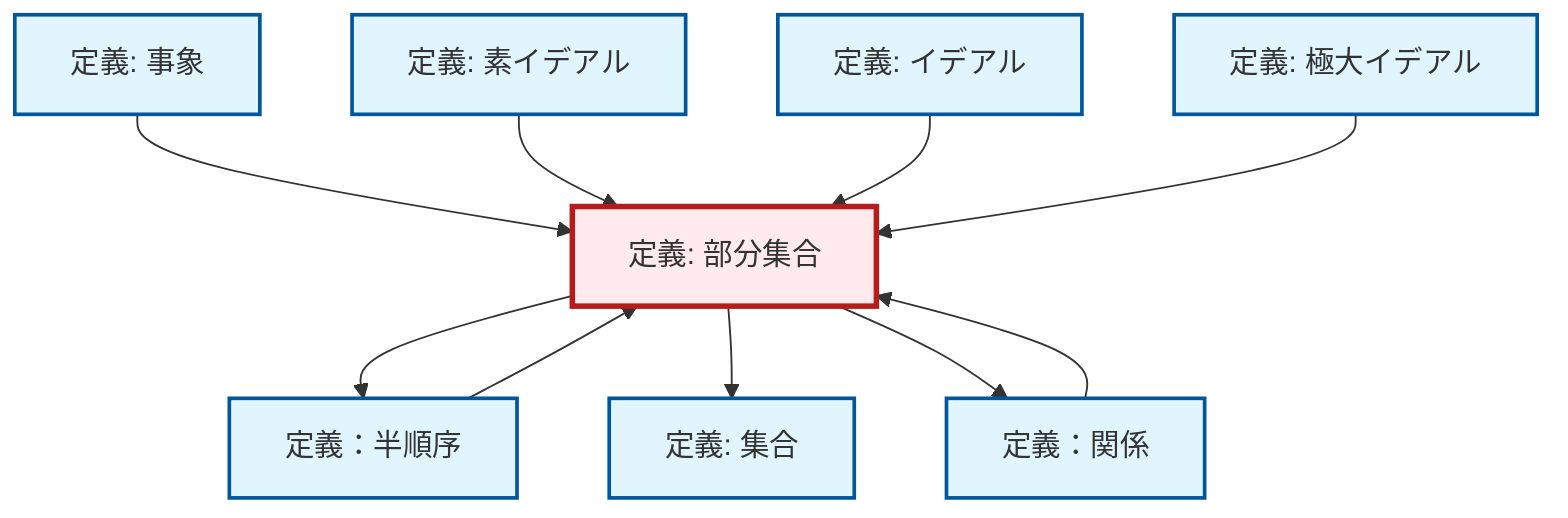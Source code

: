 graph TD
    classDef definition fill:#e1f5fe,stroke:#01579b,stroke-width:2px
    classDef theorem fill:#f3e5f5,stroke:#4a148c,stroke-width:2px
    classDef axiom fill:#fff3e0,stroke:#e65100,stroke-width:2px
    classDef example fill:#e8f5e9,stroke:#1b5e20,stroke-width:2px
    classDef current fill:#ffebee,stroke:#b71c1c,stroke-width:3px
    def-set["定義: 集合"]:::definition
    def-maximal-ideal["定義: 極大イデアル"]:::definition
    def-relation["定義：関係"]:::definition
    def-subset["定義: 部分集合"]:::definition
    def-prime-ideal["定義: 素イデアル"]:::definition
    def-ideal["定義: イデアル"]:::definition
    def-partial-order["定義：半順序"]:::definition
    def-event["定義: 事象"]:::definition
    def-event --> def-subset
    def-prime-ideal --> def-subset
    def-ideal --> def-subset
    def-relation --> def-subset
    def-partial-order --> def-subset
    def-subset --> def-partial-order
    def-subset --> def-set
    def-subset --> def-relation
    def-maximal-ideal --> def-subset
    class def-subset current